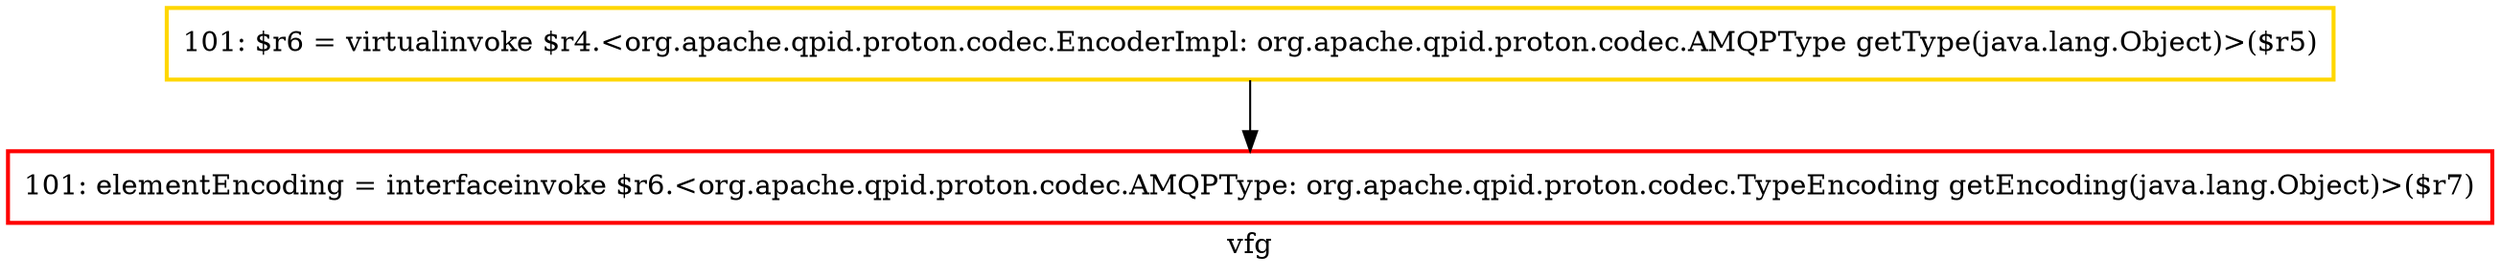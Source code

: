 digraph "vfg" {
    label="vfg";
node [shape=box];
"101: elementEncoding = interfaceinvoke $r6.<org.apache.qpid.proton.codec.AMQPType: org.apache.qpid.proton.codec.TypeEncoding getEncoding(java.lang.Object)>($r7)" [style=bold] [color=red]
"101: $r6 = virtualinvoke $r4.<org.apache.qpid.proton.codec.EncoderImpl: org.apache.qpid.proton.codec.AMQPType getType(java.lang.Object)>($r5)" [style=bold] [color=gold]
"101: $r6 = virtualinvoke $r4.<org.apache.qpid.proton.codec.EncoderImpl: org.apache.qpid.proton.codec.AMQPType getType(java.lang.Object)>($r5)"->"101: elementEncoding = interfaceinvoke $r6.<org.apache.qpid.proton.codec.AMQPType: org.apache.qpid.proton.codec.TypeEncoding getEncoding(java.lang.Object)>($r7)";

}